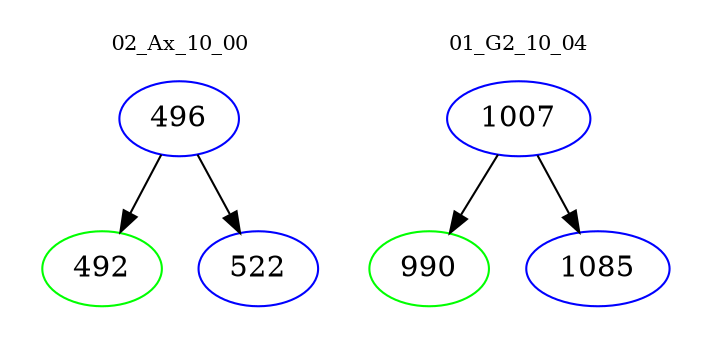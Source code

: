 digraph{
subgraph cluster_0 {
color = white
label = "02_Ax_10_00";
fontsize=10;
T0_496 [label="496", color="blue"]
T0_496 -> T0_492 [color="black"]
T0_492 [label="492", color="green"]
T0_496 -> T0_522 [color="black"]
T0_522 [label="522", color="blue"]
}
subgraph cluster_1 {
color = white
label = "01_G2_10_04";
fontsize=10;
T1_1007 [label="1007", color="blue"]
T1_1007 -> T1_990 [color="black"]
T1_990 [label="990", color="green"]
T1_1007 -> T1_1085 [color="black"]
T1_1085 [label="1085", color="blue"]
}
}
